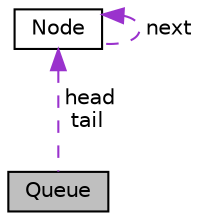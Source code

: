 digraph "Queue"
{
  edge [fontname="Helvetica",fontsize="10",labelfontname="Helvetica",labelfontsize="10"];
  node [fontname="Helvetica",fontsize="10",shape=record];
  Node1 [label="Queue",height=0.2,width=0.4,color="black", fillcolor="grey75", style="filled", fontcolor="black"];
  Node2 -> Node1 [dir="back",color="darkorchid3",fontsize="10",style="dashed",label=" head\ntail" ];
  Node2 [label="Node",height=0.2,width=0.4,color="black", fillcolor="white", style="filled",URL="$structNode.html"];
  Node2 -> Node2 [dir="back",color="darkorchid3",fontsize="10",style="dashed",label=" next" ];
}
